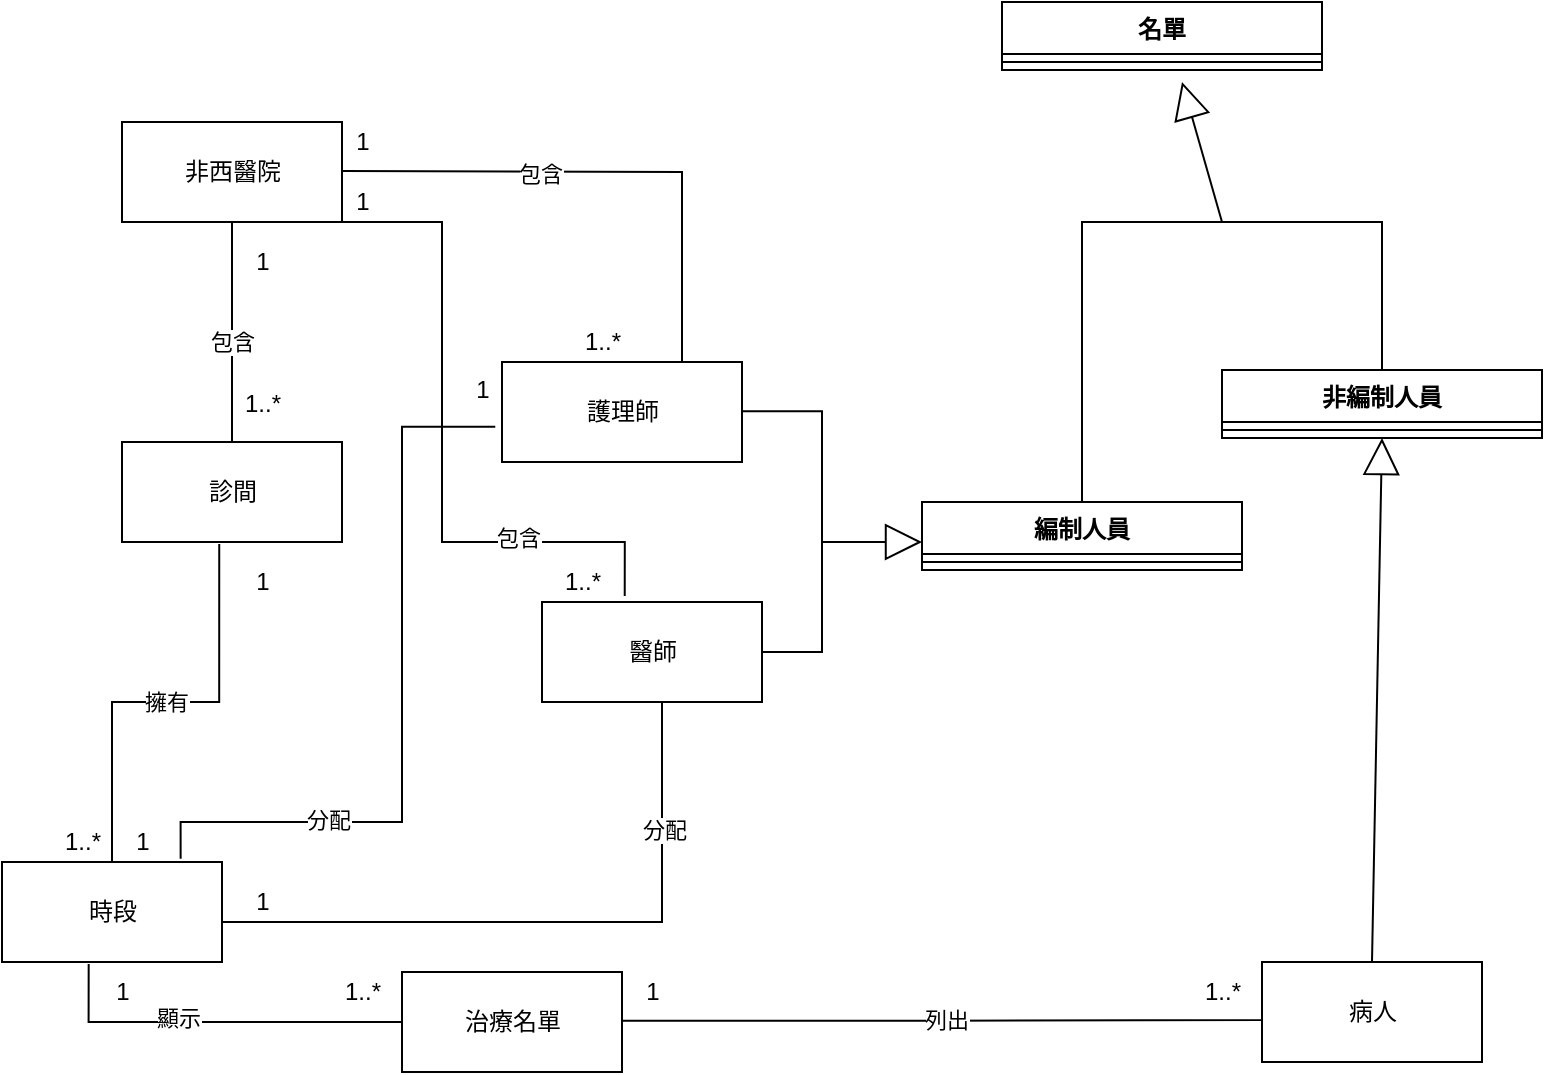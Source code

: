 <mxfile version="17.2.4" type="device"><diagram id="oKyxzHDayaN0CAhAsXDF" name="非西醫院領域模型"><mxGraphModel dx="1422" dy="761" grid="1" gridSize="10" guides="1" tooltips="1" connect="1" arrows="1" fold="1" page="1" pageScale="1" pageWidth="827" pageHeight="1169" math="0" shadow="0"><root><mxCell id="0"/><mxCell id="1" parent="0"/><mxCell id="-cYNyey_R-I1vouakakt-1" value="非西醫院" style="html=1;" vertex="1" parent="1"><mxGeometry x="80" y="110" width="110" height="50" as="geometry"/></mxCell><mxCell id="-cYNyey_R-I1vouakakt-6" value="包含" style="endArrow=none;html=1;edgeStyle=orthogonalEdgeStyle;rounded=0;exitX=0.5;exitY=1;exitDx=0;exitDy=0;" edge="1" parent="1" source="-cYNyey_R-I1vouakakt-1"><mxGeometry relative="1" as="geometry"><mxPoint x="380" y="300" as="sourcePoint"/><mxPoint x="135" y="280" as="targetPoint"/><Array as="points"><mxPoint x="135" y="220"/><mxPoint x="135" y="220"/></Array></mxGeometry></mxCell><mxCell id="-cYNyey_R-I1vouakakt-10" value="診間" style="html=1;" vertex="1" parent="1"><mxGeometry x="80" y="270" width="110" height="50" as="geometry"/></mxCell><mxCell id="-cYNyey_R-I1vouakakt-11" value="時段" style="html=1;" vertex="1" parent="1"><mxGeometry x="20" y="480" width="110" height="50" as="geometry"/></mxCell><mxCell id="-cYNyey_R-I1vouakakt-19" value="治療名單" style="html=1;" vertex="1" parent="1"><mxGeometry x="220" y="535" width="110" height="50" as="geometry"/></mxCell><mxCell id="-cYNyey_R-I1vouakakt-20" value="醫師" style="html=1;" vertex="1" parent="1"><mxGeometry x="290" y="350" width="110" height="50" as="geometry"/></mxCell><mxCell id="-cYNyey_R-I1vouakakt-21" value="護理師" style="html=1;" vertex="1" parent="1"><mxGeometry x="270" y="230" width="120" height="50" as="geometry"/></mxCell><mxCell id="-cYNyey_R-I1vouakakt-22" value="名單" style="swimlane;fontStyle=1;align=center;verticalAlign=top;childLayout=stackLayout;horizontal=1;startSize=26;horizontalStack=0;resizeParent=1;resizeParentMax=0;resizeLast=0;collapsible=1;marginBottom=0;" vertex="1" parent="1"><mxGeometry x="520" y="50" width="160" height="34" as="geometry"/></mxCell><mxCell id="-cYNyey_R-I1vouakakt-24" value="" style="line;strokeWidth=1;fillColor=none;align=left;verticalAlign=middle;spacingTop=-1;spacingLeft=3;spacingRight=3;rotatable=0;labelPosition=right;points=[];portConstraint=eastwest;" vertex="1" parent="-cYNyey_R-I1vouakakt-22"><mxGeometry y="26" width="160" height="8" as="geometry"/></mxCell><mxCell id="-cYNyey_R-I1vouakakt-26" value="編制人員" style="swimlane;fontStyle=1;align=center;verticalAlign=top;childLayout=stackLayout;horizontal=1;startSize=26;horizontalStack=0;resizeParent=1;resizeParentMax=0;resizeLast=0;collapsible=1;marginBottom=0;" vertex="1" parent="1"><mxGeometry x="480" y="300" width="160" height="34" as="geometry"/></mxCell><mxCell id="-cYNyey_R-I1vouakakt-28" value="" style="line;strokeWidth=1;fillColor=none;align=left;verticalAlign=middle;spacingTop=-1;spacingLeft=3;spacingRight=3;rotatable=0;labelPosition=right;points=[];portConstraint=eastwest;" vertex="1" parent="-cYNyey_R-I1vouakakt-26"><mxGeometry y="26" width="160" height="8" as="geometry"/></mxCell><mxCell id="-cYNyey_R-I1vouakakt-30" value="非編制人員" style="swimlane;fontStyle=1;align=center;verticalAlign=top;childLayout=stackLayout;horizontal=1;startSize=26;horizontalStack=0;resizeParent=1;resizeParentMax=0;resizeLast=0;collapsible=1;marginBottom=0;" vertex="1" parent="1"><mxGeometry x="630" y="234" width="160" height="34" as="geometry"/></mxCell><mxCell id="-cYNyey_R-I1vouakakt-32" value="" style="line;strokeWidth=1;fillColor=none;align=left;verticalAlign=middle;spacingTop=-1;spacingLeft=3;spacingRight=3;rotatable=0;labelPosition=right;points=[];portConstraint=eastwest;" vertex="1" parent="-cYNyey_R-I1vouakakt-30"><mxGeometry y="26" width="160" height="8" as="geometry"/></mxCell><mxCell id="-cYNyey_R-I1vouakakt-34" value="病人" style="html=1;" vertex="1" parent="1"><mxGeometry x="650" y="530" width="110" height="50" as="geometry"/></mxCell><mxCell id="-cYNyey_R-I1vouakakt-43" value="" style="endArrow=none;html=1;edgeStyle=orthogonalEdgeStyle;rounded=0;entryX=0.75;entryY=0;entryDx=0;entryDy=0;" edge="1" parent="1" target="-cYNyey_R-I1vouakakt-21"><mxGeometry relative="1" as="geometry"><mxPoint x="190" y="134.52" as="sourcePoint"/><mxPoint x="350" y="134.52" as="targetPoint"/></mxGeometry></mxCell><mxCell id="-cYNyey_R-I1vouakakt-76" value="包含" style="edgeLabel;html=1;align=center;verticalAlign=middle;resizable=0;points=[];" vertex="1" connectable="0" parent="-cYNyey_R-I1vouakakt-43"><mxGeometry x="-0.253" y="-1" relative="1" as="geometry"><mxPoint as="offset"/></mxGeometry></mxCell><mxCell id="-cYNyey_R-I1vouakakt-46" value="" style="endArrow=none;html=1;edgeStyle=orthogonalEdgeStyle;rounded=0;entryX=-0.028;entryY=0.647;entryDx=0;entryDy=0;entryPerimeter=0;exitX=0.812;exitY=-0.033;exitDx=0;exitDy=0;exitPerimeter=0;" edge="1" parent="1" source="-cYNyey_R-I1vouakakt-11" target="-cYNyey_R-I1vouakakt-21"><mxGeometry relative="1" as="geometry"><mxPoint x="110" y="460" as="sourcePoint"/><mxPoint x="220" y="260" as="targetPoint"/><Array as="points"><mxPoint x="109" y="460"/><mxPoint x="220" y="460"/><mxPoint x="220" y="262"/></Array></mxGeometry></mxCell><mxCell id="-cYNyey_R-I1vouakakt-62" value="分配" style="edgeLabel;html=1;align=center;verticalAlign=middle;resizable=0;points=[];" vertex="1" connectable="0" parent="-cYNyey_R-I1vouakakt-46"><mxGeometry x="-0.508" y="1" relative="1" as="geometry"><mxPoint as="offset"/></mxGeometry></mxCell><mxCell id="-cYNyey_R-I1vouakakt-55" value="" style="endArrow=none;html=1;edgeStyle=orthogonalEdgeStyle;rounded=0;entryX=0.5;entryY=1;entryDx=0;entryDy=0;" edge="1" parent="1" target="-cYNyey_R-I1vouakakt-20"><mxGeometry relative="1" as="geometry"><mxPoint x="130" y="504.67" as="sourcePoint"/><mxPoint x="350" y="500" as="targetPoint"/><Array as="points"><mxPoint x="130" y="510"/><mxPoint x="350" y="510"/><mxPoint x="350" y="400"/></Array></mxGeometry></mxCell><mxCell id="-cYNyey_R-I1vouakakt-64" value="分配" style="edgeLabel;html=1;align=center;verticalAlign=middle;resizable=0;points=[];" vertex="1" connectable="0" parent="-cYNyey_R-I1vouakakt-55"><mxGeometry x="0.597" y="-1" relative="1" as="geometry"><mxPoint as="offset"/></mxGeometry></mxCell><mxCell id="-cYNyey_R-I1vouakakt-56" value="" style="endArrow=none;html=1;edgeStyle=orthogonalEdgeStyle;rounded=0;entryX=0.376;entryY=-0.06;entryDx=0;entryDy=0;entryPerimeter=0;" edge="1" parent="1" target="-cYNyey_R-I1vouakakt-20"><mxGeometry relative="1" as="geometry"><mxPoint x="180" y="160" as="sourcePoint"/><mxPoint x="330" y="330" as="targetPoint"/><Array as="points"><mxPoint x="240" y="160"/><mxPoint x="240" y="320"/><mxPoint x="331" y="320"/></Array></mxGeometry></mxCell><mxCell id="-cYNyey_R-I1vouakakt-63" value="包含" style="edgeLabel;html=1;align=center;verticalAlign=middle;resizable=0;points=[];" vertex="1" connectable="0" parent="-cYNyey_R-I1vouakakt-56"><mxGeometry x="0.521" y="2" relative="1" as="geometry"><mxPoint as="offset"/></mxGeometry></mxCell><mxCell id="-cYNyey_R-I1vouakakt-60" value="擁有" style="endArrow=none;html=1;edgeStyle=orthogonalEdgeStyle;rounded=0;entryX=0.442;entryY=1.02;entryDx=0;entryDy=0;entryPerimeter=0;exitX=0.5;exitY=0;exitDx=0;exitDy=0;" edge="1" parent="1" source="-cYNyey_R-I1vouakakt-11" target="-cYNyey_R-I1vouakakt-10"><mxGeometry relative="1" as="geometry"><mxPoint x="50" y="400" as="sourcePoint"/><mxPoint x="130" y="360" as="targetPoint"/></mxGeometry></mxCell><mxCell id="-cYNyey_R-I1vouakakt-67" value="" style="endArrow=none;html=1;edgeStyle=orthogonalEdgeStyle;rounded=0;exitX=0.394;exitY=1.02;exitDx=0;exitDy=0;exitPerimeter=0;" edge="1" parent="1" source="-cYNyey_R-I1vouakakt-11"><mxGeometry relative="1" as="geometry"><mxPoint x="60" y="560" as="sourcePoint"/><mxPoint x="220" y="560" as="targetPoint"/><Array as="points"><mxPoint x="63" y="560"/></Array></mxGeometry></mxCell><mxCell id="-cYNyey_R-I1vouakakt-68" value="顯示" style="edgeLabel;html=1;align=center;verticalAlign=middle;resizable=0;points=[];" vertex="1" connectable="0" parent="-cYNyey_R-I1vouakakt-67"><mxGeometry x="-0.206" y="2" relative="1" as="geometry"><mxPoint as="offset"/></mxGeometry></mxCell><mxCell id="-cYNyey_R-I1vouakakt-69" value="列出" style="endArrow=none;html=1;edgeStyle=orthogonalEdgeStyle;rounded=0;entryX=0;entryY=0.5;entryDx=0;entryDy=0;" edge="1" parent="1" target="-cYNyey_R-I1vouakakt-34"><mxGeometry relative="1" as="geometry"><mxPoint x="330" y="559.41" as="sourcePoint"/><mxPoint x="490" y="559.41" as="targetPoint"/><Array as="points"><mxPoint x="490" y="559"/><mxPoint x="650" y="559"/></Array></mxGeometry></mxCell><mxCell id="-cYNyey_R-I1vouakakt-72" value="" style="endArrow=block;endSize=16;endFill=0;html=1;rounded=0;entryX=0.5;entryY=1;entryDx=0;entryDy=0;exitX=0.5;exitY=0;exitDx=0;exitDy=0;" edge="1" parent="1" source="-cYNyey_R-I1vouakakt-34" target="-cYNyey_R-I1vouakakt-30"><mxGeometry width="160" relative="1" as="geometry"><mxPoint x="600" y="559.58" as="sourcePoint"/><mxPoint x="720" y="560" as="targetPoint"/></mxGeometry></mxCell><mxCell id="-cYNyey_R-I1vouakakt-75" value="" style="endArrow=none;html=1;edgeStyle=orthogonalEdgeStyle;rounded=0;entryX=1;entryY=0.5;entryDx=0;entryDy=0;" edge="1" parent="1" target="-cYNyey_R-I1vouakakt-20"><mxGeometry relative="1" as="geometry"><mxPoint x="390" y="254.58" as="sourcePoint"/><mxPoint x="430" y="380" as="targetPoint"/><Array as="points"><mxPoint x="430" y="255"/><mxPoint x="430" y="375"/></Array></mxGeometry></mxCell><mxCell id="-cYNyey_R-I1vouakakt-77" value="" style="endArrow=block;endSize=16;endFill=0;html=1;rounded=0;" edge="1" parent="1"><mxGeometry width="160" relative="1" as="geometry"><mxPoint x="430" y="320" as="sourcePoint"/><mxPoint x="480" y="320" as="targetPoint"/></mxGeometry></mxCell><mxCell id="-cYNyey_R-I1vouakakt-79" value="" style="endArrow=none;html=1;edgeStyle=orthogonalEdgeStyle;rounded=0;exitX=0.5;exitY=0;exitDx=0;exitDy=0;" edge="1" parent="1" source="-cYNyey_R-I1vouakakt-26" target="-cYNyey_R-I1vouakakt-30"><mxGeometry relative="1" as="geometry"><mxPoint x="560" y="180" as="sourcePoint"/><mxPoint x="730" y="180" as="targetPoint"/><Array as="points"><mxPoint x="560" y="160"/><mxPoint x="710" y="160"/></Array></mxGeometry></mxCell><mxCell id="-cYNyey_R-I1vouakakt-80" value="" style="endArrow=block;endSize=16;endFill=0;html=1;rounded=0;" edge="1" parent="1"><mxGeometry width="160" relative="1" as="geometry"><mxPoint x="630" y="160" as="sourcePoint"/><mxPoint x="610" y="90" as="targetPoint"/></mxGeometry></mxCell><mxCell id="-cYNyey_R-I1vouakakt-83" value="1" style="text;html=1;align=center;verticalAlign=middle;resizable=0;points=[];autosize=1;strokeColor=none;fillColor=none;" vertex="1" parent="1"><mxGeometry x="190" y="110" width="20" height="20" as="geometry"/></mxCell><mxCell id="-cYNyey_R-I1vouakakt-84" value="1" style="text;html=1;align=center;verticalAlign=middle;resizable=0;points=[];autosize=1;strokeColor=none;fillColor=none;" vertex="1" parent="1"><mxGeometry x="190" y="140" width="20" height="20" as="geometry"/></mxCell><mxCell id="-cYNyey_R-I1vouakakt-85" value="1" style="text;html=1;align=center;verticalAlign=middle;resizable=0;points=[];autosize=1;strokeColor=none;fillColor=none;" vertex="1" parent="1"><mxGeometry x="140" y="170" width="20" height="20" as="geometry"/></mxCell><mxCell id="-cYNyey_R-I1vouakakt-86" value="1..*" style="text;html=1;align=center;verticalAlign=middle;resizable=0;points=[];autosize=1;strokeColor=none;fillColor=none;" vertex="1" parent="1"><mxGeometry x="135" y="241" width="30" height="20" as="geometry"/></mxCell><mxCell id="-cYNyey_R-I1vouakakt-87" value="1" style="text;html=1;align=center;verticalAlign=middle;resizable=0;points=[];autosize=1;strokeColor=none;fillColor=none;" vertex="1" parent="1"><mxGeometry x="140" y="330" width="20" height="20" as="geometry"/></mxCell><mxCell id="-cYNyey_R-I1vouakakt-88" value="1" style="text;html=1;align=center;verticalAlign=middle;resizable=0;points=[];autosize=1;strokeColor=none;fillColor=none;" vertex="1" parent="1"><mxGeometry x="80" y="460" width="20" height="20" as="geometry"/></mxCell><mxCell id="-cYNyey_R-I1vouakakt-89" value="1..*" style="text;html=1;align=center;verticalAlign=middle;resizable=0;points=[];autosize=1;strokeColor=none;fillColor=none;" vertex="1" parent="1"><mxGeometry x="45" y="460" width="30" height="20" as="geometry"/></mxCell><mxCell id="-cYNyey_R-I1vouakakt-90" value="1" style="text;html=1;align=center;verticalAlign=middle;resizable=0;points=[];autosize=1;strokeColor=none;fillColor=none;" vertex="1" parent="1"><mxGeometry x="140" y="490" width="20" height="20" as="geometry"/></mxCell><mxCell id="-cYNyey_R-I1vouakakt-91" value="1" style="text;html=1;align=center;verticalAlign=middle;resizable=0;points=[];autosize=1;strokeColor=none;fillColor=none;" vertex="1" parent="1"><mxGeometry x="70" y="535" width="20" height="20" as="geometry"/></mxCell><mxCell id="-cYNyey_R-I1vouakakt-92" value="1" style="text;html=1;align=center;verticalAlign=middle;resizable=0;points=[];autosize=1;strokeColor=none;fillColor=none;" vertex="1" parent="1"><mxGeometry x="335" y="535" width="20" height="20" as="geometry"/></mxCell><mxCell id="-cYNyey_R-I1vouakakt-93" value="1..*" style="text;html=1;align=center;verticalAlign=middle;resizable=0;points=[];autosize=1;strokeColor=none;fillColor=none;" vertex="1" parent="1"><mxGeometry x="185" y="535" width="30" height="20" as="geometry"/></mxCell><mxCell id="-cYNyey_R-I1vouakakt-94" value="1..*" style="text;html=1;align=center;verticalAlign=middle;resizable=0;points=[];autosize=1;strokeColor=none;fillColor=none;" vertex="1" parent="1"><mxGeometry x="615" y="535" width="30" height="20" as="geometry"/></mxCell><mxCell id="-cYNyey_R-I1vouakakt-95" value="1..*" style="text;html=1;align=center;verticalAlign=middle;resizable=0;points=[];autosize=1;strokeColor=none;fillColor=none;" vertex="1" parent="1"><mxGeometry x="295" y="330" width="30" height="20" as="geometry"/></mxCell><mxCell id="-cYNyey_R-I1vouakakt-96" value="1" style="text;html=1;align=center;verticalAlign=middle;resizable=0;points=[];autosize=1;strokeColor=none;fillColor=none;" vertex="1" parent="1"><mxGeometry x="250" y="234" width="20" height="20" as="geometry"/></mxCell><mxCell id="-cYNyey_R-I1vouakakt-97" value="1..*" style="text;html=1;align=center;verticalAlign=middle;resizable=0;points=[];autosize=1;strokeColor=none;fillColor=none;" vertex="1" parent="1"><mxGeometry x="305" y="210" width="30" height="20" as="geometry"/></mxCell></root></mxGraphModel></diagram></mxfile>